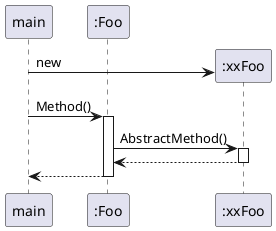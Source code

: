 @startuml
'https://plantuml.com/sequence-diagram

participant "main" as main
participant ":Foo" as foo

create ":xxFoo" as xxfoo
main -> xxfoo: new
autoactivate on
main -> foo: Method()
foo -> xxfoo: AbstractMethod()
return
return

@enduml